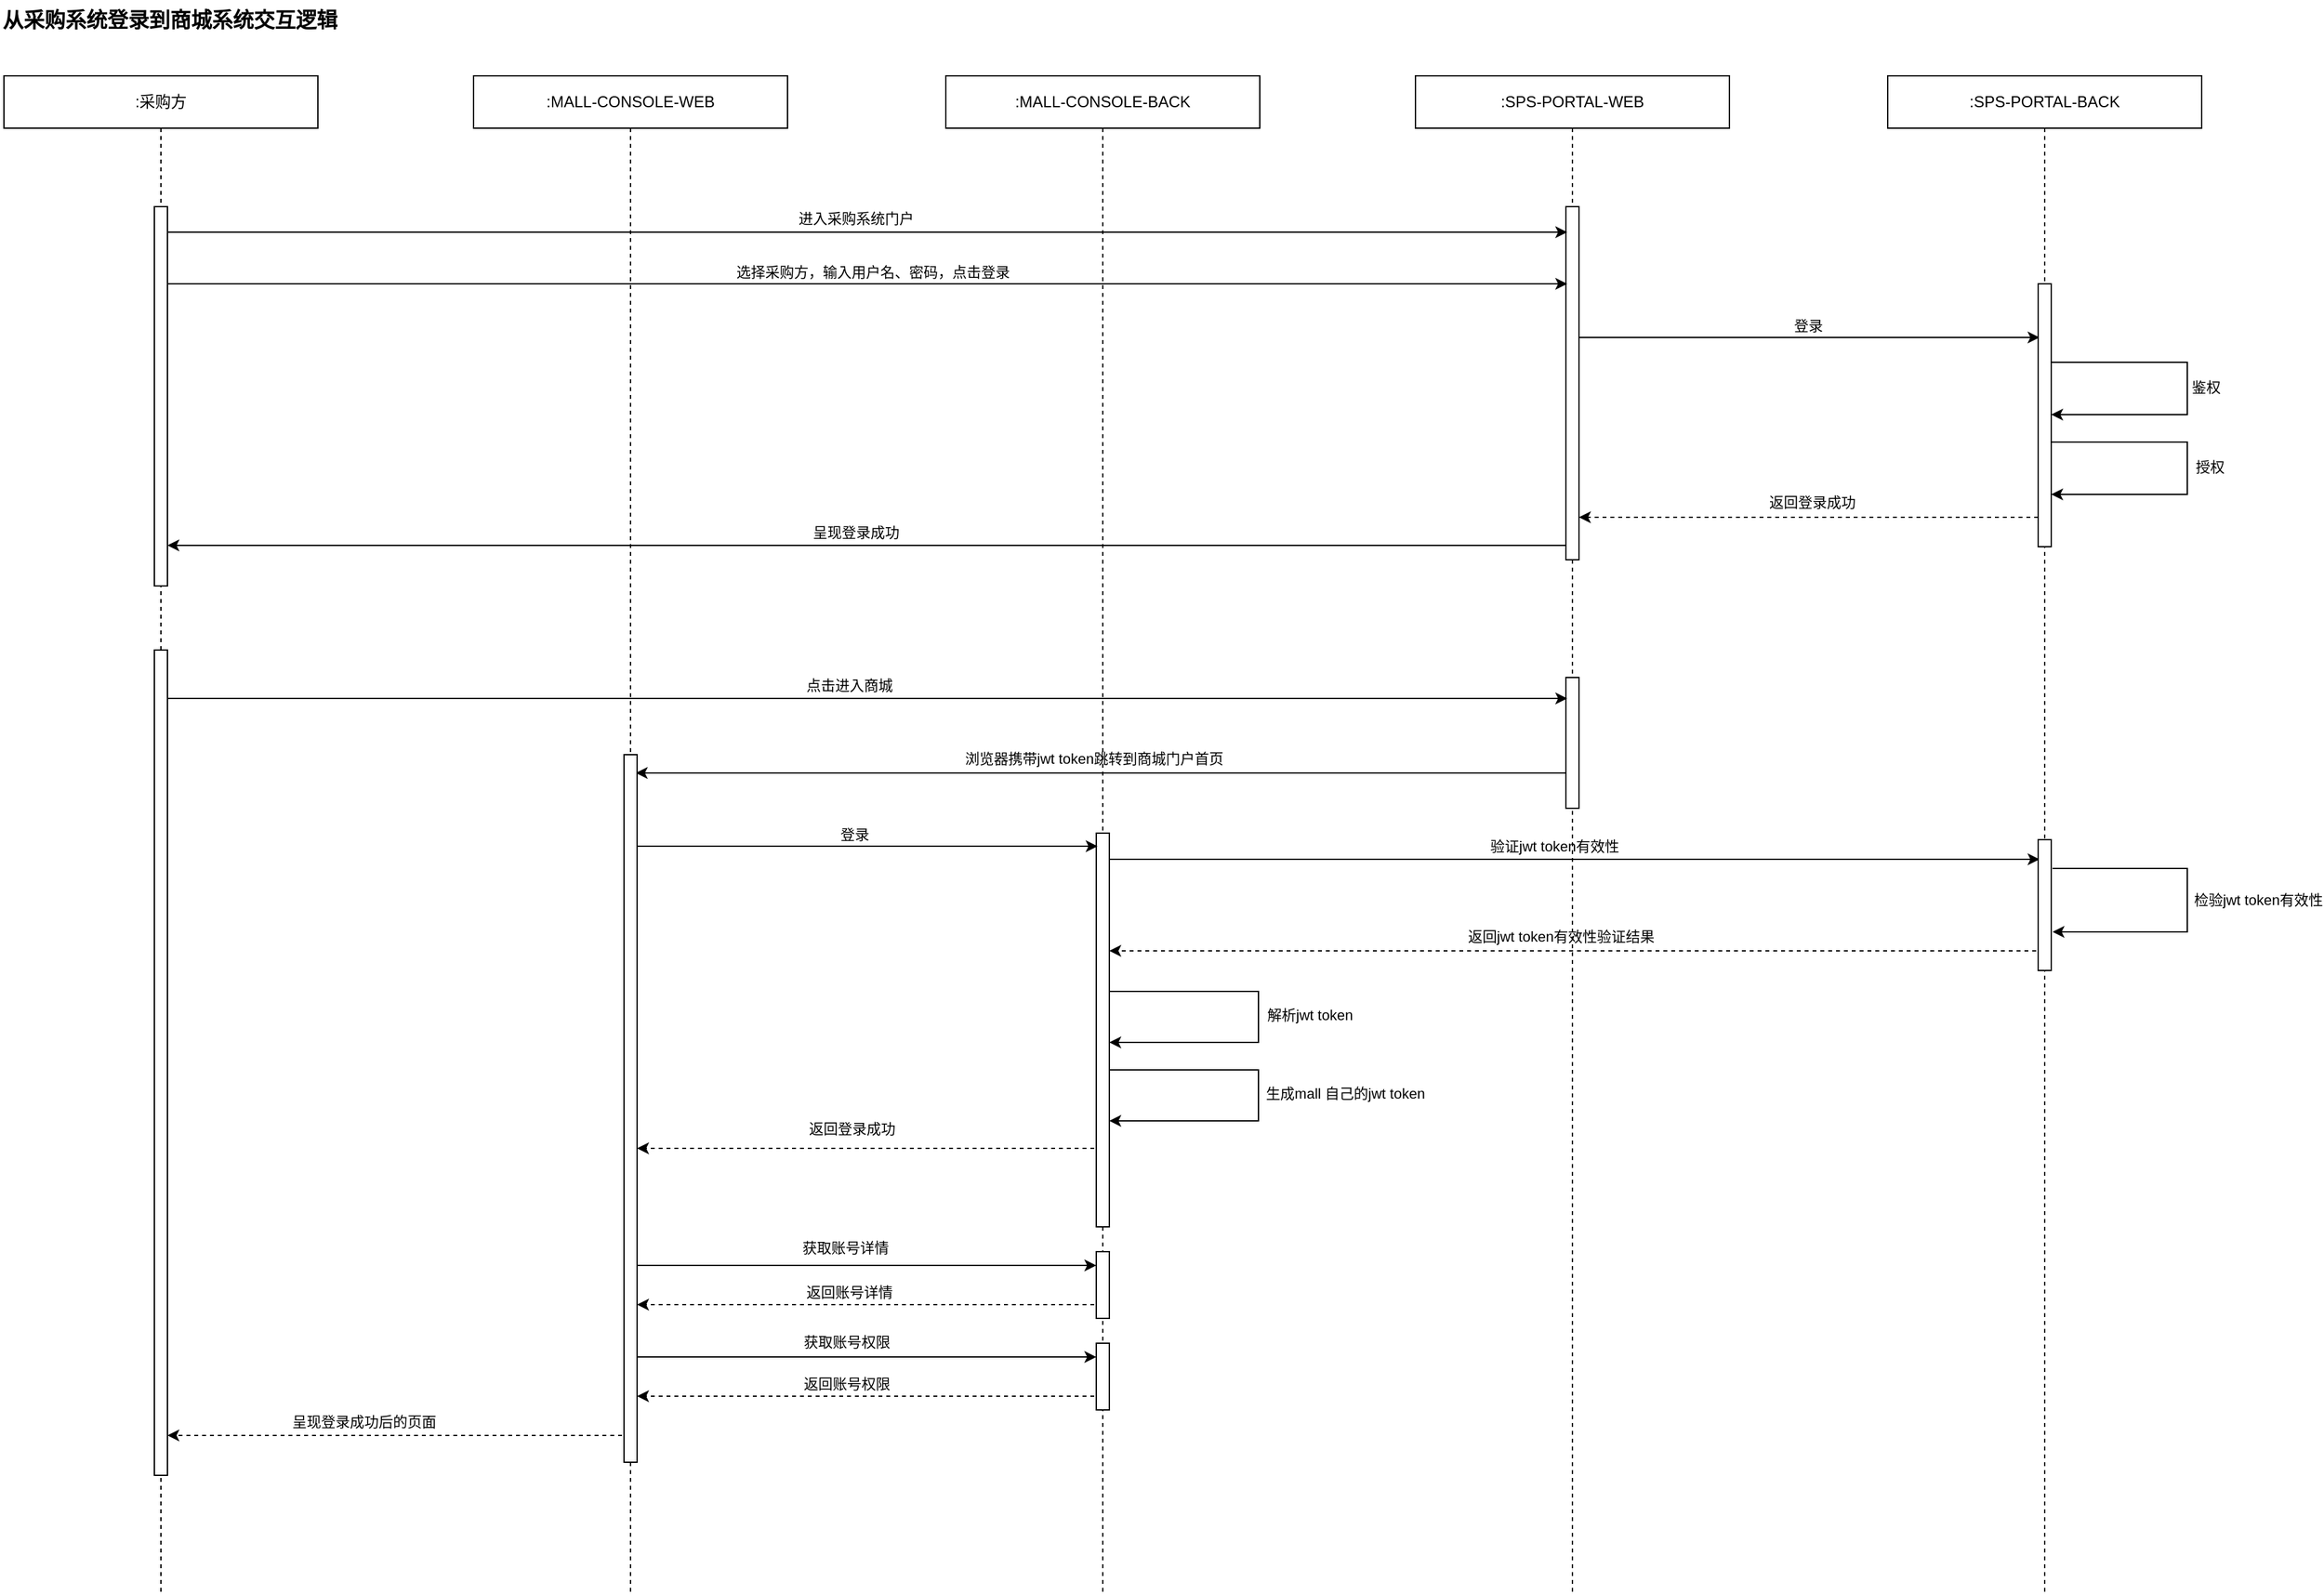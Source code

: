 <mxfile version="21.3.2" type="github">
  <diagram name="0001" id="y2zCg2tqc-IcQTNm7M6H">
    <mxGraphModel dx="1420" dy="749" grid="1" gridSize="10" guides="1" tooltips="1" connect="1" arrows="1" fold="1" page="1" pageScale="1" pageWidth="1169" pageHeight="827" math="0" shadow="0">
      <root>
        <mxCell id="sdHGfgtrLrPXHbDimJ2l-0" />
        <mxCell id="sdHGfgtrLrPXHbDimJ2l-1" parent="sdHGfgtrLrPXHbDimJ2l-0" />
        <mxCell id="sdHGfgtrLrPXHbDimJ2l-2" value="" style="edgeStyle=elbowEdgeStyle;rounded=0;orthogonalLoop=1;jettySize=auto;html=1;elbow=vertical;curved=0;labelBackgroundColor=none;fontColor=default;" edge="1" parent="sdHGfgtrLrPXHbDimJ2l-1" source="sdHGfgtrLrPXHbDimJ2l-10">
          <mxGeometry relative="1" as="geometry">
            <mxPoint x="1637" y="680" as="targetPoint" />
          </mxGeometry>
        </mxCell>
        <mxCell id="sdHGfgtrLrPXHbDimJ2l-3" value="验证jwt token有效性" style="edgeLabel;html=1;align=center;verticalAlign=middle;resizable=0;points=[];rounded=0;labelBackgroundColor=none;" vertex="1" connectable="0" parent="sdHGfgtrLrPXHbDimJ2l-2">
          <mxGeometry x="-0.084" y="-1" relative="1" as="geometry">
            <mxPoint x="17" y="-11" as="offset" />
          </mxGeometry>
        </mxCell>
        <mxCell id="sdHGfgtrLrPXHbDimJ2l-4" value="" style="edgeStyle=elbowEdgeStyle;rounded=0;orthogonalLoop=1;jettySize=auto;html=1;elbow=vertical;curved=0;dashed=1;labelBackgroundColor=none;fontColor=default;" edge="1" parent="sdHGfgtrLrPXHbDimJ2l-1" source="sdHGfgtrLrPXHbDimJ2l-10">
          <mxGeometry relative="1" as="geometry">
            <mxPoint x="565" y="901" as="targetPoint" />
          </mxGeometry>
        </mxCell>
        <mxCell id="sdHGfgtrLrPXHbDimJ2l-5" value="返回登录成功" style="edgeLabel;html=1;align=center;verticalAlign=middle;resizable=0;points=[];rounded=0;labelBackgroundColor=none;" vertex="1" connectable="0" parent="sdHGfgtrLrPXHbDimJ2l-4">
          <mxGeometry x="0.077" y="-1" relative="1" as="geometry">
            <mxPoint y="-14" as="offset" />
          </mxGeometry>
        </mxCell>
        <mxCell id="sdHGfgtrLrPXHbDimJ2l-6" value="" style="edgeStyle=elbowEdgeStyle;rounded=0;orthogonalLoop=1;jettySize=auto;html=1;elbow=vertical;curved=0;dashed=1;labelBackgroundColor=none;fontColor=default;" edge="1" parent="sdHGfgtrLrPXHbDimJ2l-1" source="sdHGfgtrLrPXHbDimJ2l-10">
          <mxGeometry relative="1" as="geometry">
            <mxPoint x="565" y="1020.333" as="targetPoint" />
          </mxGeometry>
        </mxCell>
        <mxCell id="sdHGfgtrLrPXHbDimJ2l-7" value="返回账号详情" style="edgeLabel;html=1;align=center;verticalAlign=middle;resizable=0;points=[];rounded=0;labelBackgroundColor=none;" vertex="1" connectable="0" parent="sdHGfgtrLrPXHbDimJ2l-6">
          <mxGeometry x="0.141" relative="1" as="geometry">
            <mxPoint x="9" y="-10" as="offset" />
          </mxGeometry>
        </mxCell>
        <mxCell id="sdHGfgtrLrPXHbDimJ2l-8" value="" style="edgeStyle=elbowEdgeStyle;rounded=0;orthogonalLoop=1;jettySize=auto;html=1;elbow=vertical;curved=0;dashed=1;labelBackgroundColor=none;fontColor=default;" edge="1" parent="sdHGfgtrLrPXHbDimJ2l-1" source="sdHGfgtrLrPXHbDimJ2l-10">
          <mxGeometry relative="1" as="geometry">
            <mxPoint x="565" y="1090.333" as="targetPoint" />
          </mxGeometry>
        </mxCell>
        <mxCell id="sdHGfgtrLrPXHbDimJ2l-9" value="返回账号权限" style="edgeLabel;html=1;align=center;verticalAlign=middle;resizable=0;points=[];rounded=0;labelBackgroundColor=none;" vertex="1" connectable="0" parent="sdHGfgtrLrPXHbDimJ2l-8">
          <mxGeometry x="0.149" y="1" relative="1" as="geometry">
            <mxPoint x="9" y="-11" as="offset" />
          </mxGeometry>
        </mxCell>
        <mxCell id="sdHGfgtrLrPXHbDimJ2l-10" value=":MALL-CONSOLE-BACK" style="shape=umlLifeline;perimeter=lifelinePerimeter;whiteSpace=wrap;html=1;container=1;dropTarget=0;collapsible=0;recursiveResize=0;outlineConnect=0;portConstraint=eastwest;newEdgeStyle={&quot;edgeStyle&quot;:&quot;elbowEdgeStyle&quot;,&quot;elbow&quot;:&quot;vertical&quot;,&quot;curved&quot;:0,&quot;rounded&quot;:0};rounded=0;labelBackgroundColor=none;" vertex="1" parent="sdHGfgtrLrPXHbDimJ2l-1">
          <mxGeometry x="801" y="81" width="240" height="1160" as="geometry" />
        </mxCell>
        <mxCell id="sdHGfgtrLrPXHbDimJ2l-11" value="" style="html=1;points=[];perimeter=orthogonalPerimeter;outlineConnect=0;targetShapes=umlLifeline;portConstraint=eastwest;newEdgeStyle={&quot;edgeStyle&quot;:&quot;elbowEdgeStyle&quot;,&quot;elbow&quot;:&quot;vertical&quot;,&quot;curved&quot;:0,&quot;rounded&quot;:0};rounded=0;labelBackgroundColor=none;" vertex="1" parent="sdHGfgtrLrPXHbDimJ2l-10">
          <mxGeometry x="115" y="579" width="10" height="301" as="geometry" />
        </mxCell>
        <mxCell id="sdHGfgtrLrPXHbDimJ2l-12" value="" style="edgeStyle=orthogonalEdgeStyle;rounded=0;orthogonalLoop=1;jettySize=auto;html=1;labelBackgroundColor=none;fontColor=default;" edge="1" parent="sdHGfgtrLrPXHbDimJ2l-10" source="sdHGfgtrLrPXHbDimJ2l-11" target="sdHGfgtrLrPXHbDimJ2l-11">
          <mxGeometry relative="1" as="geometry">
            <mxPoint x="125" y="700" as="sourcePoint" />
            <mxPoint x="125" y="760" as="targetPoint" />
            <Array as="points">
              <mxPoint x="239" y="700" />
              <mxPoint x="239" y="739" />
            </Array>
          </mxGeometry>
        </mxCell>
        <mxCell id="sdHGfgtrLrPXHbDimJ2l-13" value="解析jwt token" style="edgeLabel;html=1;align=center;verticalAlign=middle;resizable=0;points=[];rounded=0;labelBackgroundColor=none;" vertex="1" connectable="0" parent="sdHGfgtrLrPXHbDimJ2l-12">
          <mxGeometry x="-0.051" relative="1" as="geometry">
            <mxPoint x="39" y="5" as="offset" />
          </mxGeometry>
        </mxCell>
        <mxCell id="sdHGfgtrLrPXHbDimJ2l-14" value="" style="edgeStyle=orthogonalEdgeStyle;rounded=0;orthogonalLoop=1;jettySize=auto;html=1;labelBackgroundColor=none;fontColor=default;" edge="1" parent="sdHGfgtrLrPXHbDimJ2l-10">
          <mxGeometry relative="1" as="geometry">
            <mxPoint x="125" y="760" as="sourcePoint" />
            <mxPoint x="125" y="799" as="targetPoint" />
            <Array as="points">
              <mxPoint x="239" y="760" />
              <mxPoint x="239" y="799" />
            </Array>
          </mxGeometry>
        </mxCell>
        <mxCell id="sdHGfgtrLrPXHbDimJ2l-15" value="生成mall 自己的jwt token" style="edgeLabel;html=1;align=center;verticalAlign=middle;resizable=0;points=[];rounded=0;labelBackgroundColor=none;" vertex="1" connectable="0" parent="sdHGfgtrLrPXHbDimJ2l-14">
          <mxGeometry x="-0.051" relative="1" as="geometry">
            <mxPoint x="66" y="5" as="offset" />
          </mxGeometry>
        </mxCell>
        <mxCell id="sdHGfgtrLrPXHbDimJ2l-16" value="" style="html=1;points=[];perimeter=orthogonalPerimeter;outlineConnect=0;targetShapes=umlLifeline;portConstraint=eastwest;newEdgeStyle={&quot;edgeStyle&quot;:&quot;elbowEdgeStyle&quot;,&quot;elbow&quot;:&quot;vertical&quot;,&quot;curved&quot;:0,&quot;rounded&quot;:0};rounded=0;labelBackgroundColor=none;" vertex="1" parent="sdHGfgtrLrPXHbDimJ2l-10">
          <mxGeometry x="115" y="899" width="10" height="51" as="geometry" />
        </mxCell>
        <mxCell id="sdHGfgtrLrPXHbDimJ2l-17" value="" style="html=1;points=[];perimeter=orthogonalPerimeter;outlineConnect=0;targetShapes=umlLifeline;portConstraint=eastwest;newEdgeStyle={&quot;edgeStyle&quot;:&quot;elbowEdgeStyle&quot;,&quot;elbow&quot;:&quot;vertical&quot;,&quot;curved&quot;:0,&quot;rounded&quot;:0};rounded=0;labelBackgroundColor=none;" vertex="1" parent="sdHGfgtrLrPXHbDimJ2l-10">
          <mxGeometry x="115" y="969" width="10" height="51" as="geometry" />
        </mxCell>
        <mxCell id="sdHGfgtrLrPXHbDimJ2l-18" value="" style="edgeStyle=elbowEdgeStyle;rounded=0;orthogonalLoop=1;jettySize=auto;html=1;elbow=vertical;curved=0;labelBackgroundColor=none;fontColor=default;" edge="1" parent="sdHGfgtrLrPXHbDimJ2l-1">
          <mxGeometry relative="1" as="geometry">
            <mxPoint x="1279.5" y="281" as="sourcePoint" />
            <mxPoint x="1637" y="280.8" as="targetPoint" />
          </mxGeometry>
        </mxCell>
        <mxCell id="sdHGfgtrLrPXHbDimJ2l-19" value="登录" style="edgeLabel;html=1;align=center;verticalAlign=middle;resizable=0;points=[];rounded=0;labelBackgroundColor=none;" vertex="1" connectable="0" parent="sdHGfgtrLrPXHbDimJ2l-18">
          <mxGeometry x="-0.046" relative="1" as="geometry">
            <mxPoint x="10" y="-9" as="offset" />
          </mxGeometry>
        </mxCell>
        <mxCell id="sdHGfgtrLrPXHbDimJ2l-20" value="" style="edgeStyle=elbowEdgeStyle;rounded=0;orthogonalLoop=1;jettySize=auto;html=1;elbow=vertical;curved=0;labelBackgroundColor=none;fontColor=default;" edge="1" parent="sdHGfgtrLrPXHbDimJ2l-1" source="sdHGfgtrLrPXHbDimJ2l-24">
          <mxGeometry relative="1" as="geometry">
            <mxPoint x="206" y="440" as="targetPoint" />
          </mxGeometry>
        </mxCell>
        <mxCell id="sdHGfgtrLrPXHbDimJ2l-21" value="呈现登录成功" style="edgeLabel;html=1;align=center;verticalAlign=middle;resizable=0;points=[];rounded=0;labelBackgroundColor=none;" vertex="1" connectable="0" parent="sdHGfgtrLrPXHbDimJ2l-20">
          <mxGeometry x="0.076" y="2" relative="1" as="geometry">
            <mxPoint x="30" y="-12" as="offset" />
          </mxGeometry>
        </mxCell>
        <mxCell id="sdHGfgtrLrPXHbDimJ2l-22" value="" style="edgeStyle=elbowEdgeStyle;rounded=0;orthogonalLoop=1;jettySize=auto;html=1;elbow=vertical;curved=0;labelBackgroundColor=none;fontColor=default;" edge="1" parent="sdHGfgtrLrPXHbDimJ2l-1" source="sdHGfgtrLrPXHbDimJ2l-24">
          <mxGeometry relative="1" as="geometry">
            <mxPoint x="564" y="614" as="targetPoint" />
          </mxGeometry>
        </mxCell>
        <mxCell id="sdHGfgtrLrPXHbDimJ2l-23" value="浏览器携带jwt token跳转到商城门户首页" style="edgeLabel;html=1;align=center;verticalAlign=middle;resizable=0;points=[];rounded=0;labelBackgroundColor=none;" vertex="1" connectable="0" parent="sdHGfgtrLrPXHbDimJ2l-22">
          <mxGeometry x="0.078" y="1" relative="1" as="geometry">
            <mxPoint x="20" y="-12" as="offset" />
          </mxGeometry>
        </mxCell>
        <mxCell id="sdHGfgtrLrPXHbDimJ2l-24" value=":SPS-PORTAL-WEB" style="shape=umlLifeline;perimeter=lifelinePerimeter;whiteSpace=wrap;html=1;container=1;dropTarget=0;collapsible=0;recursiveResize=0;outlineConnect=0;portConstraint=eastwest;newEdgeStyle={&quot;edgeStyle&quot;:&quot;elbowEdgeStyle&quot;,&quot;elbow&quot;:&quot;vertical&quot;,&quot;curved&quot;:0,&quot;rounded&quot;:0};rounded=0;labelBackgroundColor=none;" vertex="1" parent="sdHGfgtrLrPXHbDimJ2l-1">
          <mxGeometry x="1160" y="81" width="240" height="1160" as="geometry" />
        </mxCell>
        <mxCell id="sdHGfgtrLrPXHbDimJ2l-25" value="" style="html=1;points=[];perimeter=orthogonalPerimeter;outlineConnect=0;targetShapes=umlLifeline;portConstraint=eastwest;newEdgeStyle={&quot;edgeStyle&quot;:&quot;elbowEdgeStyle&quot;,&quot;elbow&quot;:&quot;vertical&quot;,&quot;curved&quot;:0,&quot;rounded&quot;:0};rounded=0;labelBackgroundColor=none;" vertex="1" parent="sdHGfgtrLrPXHbDimJ2l-24">
          <mxGeometry x="115" y="100" width="10" height="270" as="geometry" />
        </mxCell>
        <mxCell id="sdHGfgtrLrPXHbDimJ2l-26" value="" style="html=1;points=[];perimeter=orthogonalPerimeter;outlineConnect=0;targetShapes=umlLifeline;portConstraint=eastwest;newEdgeStyle={&quot;edgeStyle&quot;:&quot;elbowEdgeStyle&quot;,&quot;elbow&quot;:&quot;vertical&quot;,&quot;curved&quot;:0,&quot;rounded&quot;:0};rounded=0;labelBackgroundColor=none;" vertex="1" parent="sdHGfgtrLrPXHbDimJ2l-24">
          <mxGeometry x="115" y="460" width="10" height="100" as="geometry" />
        </mxCell>
        <mxCell id="sdHGfgtrLrPXHbDimJ2l-27" value="" style="edgeStyle=orthogonalEdgeStyle;rounded=0;orthogonalLoop=1;jettySize=auto;html=1;elbow=vertical;labelBackgroundColor=none;fontColor=default;" edge="1" parent="sdHGfgtrLrPXHbDimJ2l-1">
          <mxGeometry relative="1" as="geometry">
            <mxPoint x="1644.7" y="298.04" as="sourcePoint" />
            <mxPoint x="1646" y="340" as="targetPoint" />
            <Array as="points">
              <mxPoint x="1645" y="300" />
              <mxPoint x="1750" y="300" />
              <mxPoint x="1750" y="340" />
            </Array>
          </mxGeometry>
        </mxCell>
        <mxCell id="sdHGfgtrLrPXHbDimJ2l-28" value="鉴权" style="edgeLabel;html=1;align=center;verticalAlign=middle;resizable=0;points=[];rounded=0;labelBackgroundColor=none;" vertex="1" connectable="0" parent="sdHGfgtrLrPXHbDimJ2l-27">
          <mxGeometry x="-0.573" y="1" relative="1" as="geometry">
            <mxPoint x="68" y="20" as="offset" />
          </mxGeometry>
        </mxCell>
        <mxCell id="sdHGfgtrLrPXHbDimJ2l-29" value="" style="edgeStyle=elbowEdgeStyle;rounded=0;orthogonalLoop=1;jettySize=auto;html=1;elbow=vertical;curved=0;dashed=1;labelBackgroundColor=none;fontColor=default;" edge="1" parent="sdHGfgtrLrPXHbDimJ2l-1" source="sdHGfgtrLrPXHbDimJ2l-31">
          <mxGeometry relative="1" as="geometry">
            <mxPoint x="926" y="750" as="targetPoint" />
          </mxGeometry>
        </mxCell>
        <mxCell id="sdHGfgtrLrPXHbDimJ2l-30" value="返回jwt token有效性验证结果" style="edgeLabel;html=1;align=center;verticalAlign=middle;resizable=0;points=[];rounded=0;labelBackgroundColor=none;" vertex="1" connectable="0" parent="sdHGfgtrLrPXHbDimJ2l-29">
          <mxGeometry x="0.076" y="3" relative="1" as="geometry">
            <mxPoint x="15" y="-14" as="offset" />
          </mxGeometry>
        </mxCell>
        <mxCell id="sdHGfgtrLrPXHbDimJ2l-31" value=":SPS-PORTAL-BACK" style="shape=umlLifeline;perimeter=lifelinePerimeter;whiteSpace=wrap;html=1;container=1;dropTarget=0;collapsible=0;recursiveResize=0;outlineConnect=0;portConstraint=eastwest;newEdgeStyle={&quot;edgeStyle&quot;:&quot;elbowEdgeStyle&quot;,&quot;elbow&quot;:&quot;vertical&quot;,&quot;curved&quot;:0,&quot;rounded&quot;:0};rounded=0;labelBackgroundColor=none;" vertex="1" parent="sdHGfgtrLrPXHbDimJ2l-1">
          <mxGeometry x="1521" y="81" width="240" height="1160" as="geometry" />
        </mxCell>
        <mxCell id="sdHGfgtrLrPXHbDimJ2l-32" value="" style="html=1;points=[];perimeter=orthogonalPerimeter;outlineConnect=0;targetShapes=umlLifeline;portConstraint=eastwest;newEdgeStyle={&quot;edgeStyle&quot;:&quot;elbowEdgeStyle&quot;,&quot;elbow&quot;:&quot;vertical&quot;,&quot;curved&quot;:0,&quot;rounded&quot;:0};rounded=0;labelBackgroundColor=none;" vertex="1" parent="sdHGfgtrLrPXHbDimJ2l-31">
          <mxGeometry x="115" y="159" width="10" height="201" as="geometry" />
        </mxCell>
        <mxCell id="sdHGfgtrLrPXHbDimJ2l-33" value="" style="edgeStyle=orthogonalEdgeStyle;rounded=0;orthogonalLoop=1;jettySize=auto;html=1;elbow=vertical;labelBackgroundColor=none;fontColor=default;" edge="1" parent="sdHGfgtrLrPXHbDimJ2l-31">
          <mxGeometry relative="1" as="geometry">
            <mxPoint x="125" y="280" as="sourcePoint" />
            <mxPoint x="125" y="320" as="targetPoint" />
            <Array as="points">
              <mxPoint x="229" y="280" />
              <mxPoint x="229" y="320" />
            </Array>
          </mxGeometry>
        </mxCell>
        <mxCell id="sdHGfgtrLrPXHbDimJ2l-34" value="授权" style="edgeLabel;html=1;align=center;verticalAlign=middle;resizable=0;points=[];rounded=0;labelBackgroundColor=none;" vertex="1" connectable="0" parent="sdHGfgtrLrPXHbDimJ2l-33">
          <mxGeometry x="-0.065" relative="1" as="geometry">
            <mxPoint x="17" y="7" as="offset" />
          </mxGeometry>
        </mxCell>
        <mxCell id="sdHGfgtrLrPXHbDimJ2l-35" value="" style="html=1;points=[];perimeter=orthogonalPerimeter;outlineConnect=0;targetShapes=umlLifeline;portConstraint=eastwest;newEdgeStyle={&quot;edgeStyle&quot;:&quot;elbowEdgeStyle&quot;,&quot;elbow&quot;:&quot;vertical&quot;,&quot;curved&quot;:0,&quot;rounded&quot;:0};rounded=0;labelBackgroundColor=none;" vertex="1" parent="sdHGfgtrLrPXHbDimJ2l-31">
          <mxGeometry x="115" y="584" width="10" height="100" as="geometry" />
        </mxCell>
        <mxCell id="sdHGfgtrLrPXHbDimJ2l-36" value="" style="edgeStyle=orthogonalEdgeStyle;rounded=0;orthogonalLoop=1;jettySize=auto;html=1;elbow=vertical;entryX=1.1;entryY=0.705;entryDx=0;entryDy=0;entryPerimeter=0;exitX=1.1;exitY=0.22;exitDx=0;exitDy=0;exitPerimeter=0;labelBackgroundColor=none;fontColor=default;" edge="1" parent="sdHGfgtrLrPXHbDimJ2l-31" source="sdHGfgtrLrPXHbDimJ2l-35" target="sdHGfgtrLrPXHbDimJ2l-35">
          <mxGeometry relative="1" as="geometry">
            <mxPoint x="159" y="609" as="sourcePoint" />
            <mxPoint x="359" y="619" as="targetPoint" />
            <Array as="points">
              <mxPoint x="229" y="606" />
              <mxPoint x="229" y="655" />
            </Array>
          </mxGeometry>
        </mxCell>
        <mxCell id="sdHGfgtrLrPXHbDimJ2l-37" value="检验jwt token有效性" style="edgeLabel;html=1;align=center;verticalAlign=middle;resizable=0;points=[];rounded=0;labelBackgroundColor=none;" vertex="1" connectable="0" parent="sdHGfgtrLrPXHbDimJ2l-36">
          <mxGeometry x="-0.073" y="1" relative="1" as="geometry">
            <mxPoint x="53" y="9" as="offset" />
          </mxGeometry>
        </mxCell>
        <mxCell id="sdHGfgtrLrPXHbDimJ2l-38" value="" style="edgeStyle=elbowEdgeStyle;rounded=0;orthogonalLoop=1;jettySize=auto;html=1;elbow=vertical;curved=0;labelBackgroundColor=none;fontColor=default;" edge="1" parent="sdHGfgtrLrPXHbDimJ2l-1" source="sdHGfgtrLrPXHbDimJ2l-44">
          <mxGeometry relative="1" as="geometry">
            <mxPoint x="1276" y="200.333" as="targetPoint" />
          </mxGeometry>
        </mxCell>
        <mxCell id="sdHGfgtrLrPXHbDimJ2l-39" value="进入采购系统门户" style="edgeLabel;html=1;align=center;verticalAlign=middle;resizable=0;points=[];rounded=0;labelBackgroundColor=none;" vertex="1" connectable="0" parent="sdHGfgtrLrPXHbDimJ2l-38">
          <mxGeometry x="-0.144" y="-1" relative="1" as="geometry">
            <mxPoint x="71" y="-12" as="offset" />
          </mxGeometry>
        </mxCell>
        <mxCell id="sdHGfgtrLrPXHbDimJ2l-40" value="" style="edgeStyle=elbowEdgeStyle;rounded=0;orthogonalLoop=1;jettySize=auto;html=1;elbow=vertical;curved=0;labelBackgroundColor=none;fontColor=default;" edge="1" parent="sdHGfgtrLrPXHbDimJ2l-1">
          <mxGeometry relative="1" as="geometry">
            <mxPoint x="200.5" y="240" as="sourcePoint" />
            <mxPoint x="1276" y="239.8" as="targetPoint" />
          </mxGeometry>
        </mxCell>
        <mxCell id="sdHGfgtrLrPXHbDimJ2l-41" value="选择采购方，输入用户名、密码，点击登录" style="edgeLabel;html=1;align=center;verticalAlign=middle;resizable=0;points=[];rounded=0;labelBackgroundColor=none;" vertex="1" connectable="0" parent="sdHGfgtrLrPXHbDimJ2l-40">
          <mxGeometry x="0.011" y="-1" relative="1" as="geometry">
            <mxPoint y="-10" as="offset" />
          </mxGeometry>
        </mxCell>
        <mxCell id="sdHGfgtrLrPXHbDimJ2l-42" value="" style="edgeStyle=elbowEdgeStyle;rounded=0;orthogonalLoop=1;jettySize=auto;html=1;elbow=vertical;curved=0;labelBackgroundColor=none;fontColor=default;" edge="1" parent="sdHGfgtrLrPXHbDimJ2l-1" source="sdHGfgtrLrPXHbDimJ2l-44">
          <mxGeometry relative="1" as="geometry">
            <mxPoint x="1276" y="557" as="targetPoint" />
          </mxGeometry>
        </mxCell>
        <mxCell id="sdHGfgtrLrPXHbDimJ2l-43" value="点击进入商城" style="edgeLabel;html=1;align=center;verticalAlign=middle;resizable=0;points=[];rounded=0;labelBackgroundColor=none;" vertex="1" connectable="0" parent="sdHGfgtrLrPXHbDimJ2l-42">
          <mxGeometry x="-0.021" y="2" relative="1" as="geometry">
            <mxPoint y="-8" as="offset" />
          </mxGeometry>
        </mxCell>
        <mxCell id="sdHGfgtrLrPXHbDimJ2l-44" value=":采购方" style="shape=umlLifeline;perimeter=lifelinePerimeter;whiteSpace=wrap;html=1;container=1;dropTarget=0;collapsible=0;recursiveResize=0;outlineConnect=0;portConstraint=eastwest;newEdgeStyle={&quot;edgeStyle&quot;:&quot;elbowEdgeStyle&quot;,&quot;elbow&quot;:&quot;vertical&quot;,&quot;curved&quot;:0,&quot;rounded&quot;:0};rounded=0;labelBackgroundColor=none;" vertex="1" parent="sdHGfgtrLrPXHbDimJ2l-1">
          <mxGeometry x="81" y="81" width="240" height="1160" as="geometry" />
        </mxCell>
        <mxCell id="sdHGfgtrLrPXHbDimJ2l-45" value="" style="html=1;points=[];perimeter=orthogonalPerimeter;outlineConnect=0;targetShapes=umlLifeline;portConstraint=eastwest;newEdgeStyle={&quot;edgeStyle&quot;:&quot;elbowEdgeStyle&quot;,&quot;elbow&quot;:&quot;vertical&quot;,&quot;curved&quot;:0,&quot;rounded&quot;:0};rounded=0;labelBackgroundColor=none;" vertex="1" parent="sdHGfgtrLrPXHbDimJ2l-44">
          <mxGeometry x="115" y="100" width="10" height="290" as="geometry" />
        </mxCell>
        <mxCell id="sdHGfgtrLrPXHbDimJ2l-46" value="" style="html=1;points=[];perimeter=orthogonalPerimeter;outlineConnect=0;targetShapes=umlLifeline;portConstraint=eastwest;newEdgeStyle={&quot;edgeStyle&quot;:&quot;elbowEdgeStyle&quot;,&quot;elbow&quot;:&quot;vertical&quot;,&quot;curved&quot;:0,&quot;rounded&quot;:0};rounded=0;labelBackgroundColor=none;" vertex="1" parent="sdHGfgtrLrPXHbDimJ2l-44">
          <mxGeometry x="115" y="439" width="10" height="631" as="geometry" />
        </mxCell>
        <mxCell id="sdHGfgtrLrPXHbDimJ2l-47" value="" style="edgeStyle=elbowEdgeStyle;rounded=0;orthogonalLoop=1;jettySize=auto;html=1;elbow=vertical;curved=0;labelBackgroundColor=none;fontColor=default;" edge="1" parent="sdHGfgtrLrPXHbDimJ2l-1" source="sdHGfgtrLrPXHbDimJ2l-55">
          <mxGeometry relative="1" as="geometry">
            <mxPoint x="917" y="670" as="targetPoint" />
          </mxGeometry>
        </mxCell>
        <mxCell id="sdHGfgtrLrPXHbDimJ2l-48" value="登录" style="edgeLabel;html=1;align=center;verticalAlign=middle;resizable=0;points=[];rounded=0;labelBackgroundColor=none;" vertex="1" connectable="0" parent="sdHGfgtrLrPXHbDimJ2l-47">
          <mxGeometry x="-0.102" y="1" relative="1" as="geometry">
            <mxPoint x="10" y="-8" as="offset" />
          </mxGeometry>
        </mxCell>
        <mxCell id="sdHGfgtrLrPXHbDimJ2l-49" value="" style="edgeStyle=elbowEdgeStyle;rounded=0;orthogonalLoop=1;jettySize=auto;html=1;elbow=vertical;curved=0;labelBackgroundColor=none;fontColor=default;" edge="1" parent="sdHGfgtrLrPXHbDimJ2l-1" source="sdHGfgtrLrPXHbDimJ2l-55">
          <mxGeometry relative="1" as="geometry">
            <mxPoint x="916" y="990.333" as="targetPoint" />
          </mxGeometry>
        </mxCell>
        <mxCell id="sdHGfgtrLrPXHbDimJ2l-50" value="获取账号详情" style="edgeLabel;html=1;align=center;verticalAlign=middle;resizable=0;points=[];rounded=0;labelBackgroundColor=none;" vertex="1" connectable="0" parent="sdHGfgtrLrPXHbDimJ2l-49">
          <mxGeometry x="-0.08" y="-1" relative="1" as="geometry">
            <mxPoint y="-15" as="offset" />
          </mxGeometry>
        </mxCell>
        <mxCell id="sdHGfgtrLrPXHbDimJ2l-51" value="" style="edgeStyle=elbowEdgeStyle;rounded=0;orthogonalLoop=1;jettySize=auto;html=1;elbow=vertical;curved=0;labelBackgroundColor=none;fontColor=default;" edge="1" parent="sdHGfgtrLrPXHbDimJ2l-1" source="sdHGfgtrLrPXHbDimJ2l-55">
          <mxGeometry relative="1" as="geometry">
            <mxPoint x="916" y="1060.333" as="targetPoint" />
          </mxGeometry>
        </mxCell>
        <mxCell id="sdHGfgtrLrPXHbDimJ2l-52" value="获取账号权限" style="edgeLabel;html=1;align=center;verticalAlign=middle;resizable=0;points=[];rounded=0;labelBackgroundColor=none;" vertex="1" connectable="0" parent="sdHGfgtrLrPXHbDimJ2l-51">
          <mxGeometry x="-0.091" y="2" relative="1" as="geometry">
            <mxPoint x="3" y="-10" as="offset" />
          </mxGeometry>
        </mxCell>
        <mxCell id="sdHGfgtrLrPXHbDimJ2l-53" value="" style="edgeStyle=elbowEdgeStyle;rounded=0;orthogonalLoop=1;jettySize=auto;html=1;elbow=vertical;curved=0;dashed=1;labelBackgroundColor=none;fontColor=default;" edge="1" parent="sdHGfgtrLrPXHbDimJ2l-1" source="sdHGfgtrLrPXHbDimJ2l-55">
          <mxGeometry relative="1" as="geometry">
            <mxPoint x="206" y="1120.333" as="targetPoint" />
          </mxGeometry>
        </mxCell>
        <mxCell id="sdHGfgtrLrPXHbDimJ2l-54" value="呈现登录成功后的页面" style="edgeLabel;html=1;align=center;verticalAlign=middle;resizable=0;points=[];rounded=0;labelBackgroundColor=none;" vertex="1" connectable="0" parent="sdHGfgtrLrPXHbDimJ2l-53">
          <mxGeometry x="0.153" y="-1" relative="1" as="geometry">
            <mxPoint y="-10" as="offset" />
          </mxGeometry>
        </mxCell>
        <mxCell id="sdHGfgtrLrPXHbDimJ2l-55" value=":MALL-CONSOLE-WEB" style="shape=umlLifeline;perimeter=lifelinePerimeter;whiteSpace=wrap;html=1;container=1;dropTarget=0;collapsible=0;recursiveResize=0;outlineConnect=0;portConstraint=eastwest;newEdgeStyle={&quot;edgeStyle&quot;:&quot;elbowEdgeStyle&quot;,&quot;elbow&quot;:&quot;vertical&quot;,&quot;curved&quot;:0,&quot;rounded&quot;:0};rounded=0;labelBackgroundColor=none;" vertex="1" parent="sdHGfgtrLrPXHbDimJ2l-1">
          <mxGeometry x="440" y="81" width="240" height="1160" as="geometry" />
        </mxCell>
        <mxCell id="sdHGfgtrLrPXHbDimJ2l-56" value="" style="html=1;points=[];perimeter=orthogonalPerimeter;outlineConnect=0;targetShapes=umlLifeline;portConstraint=eastwest;newEdgeStyle={&quot;edgeStyle&quot;:&quot;elbowEdgeStyle&quot;,&quot;elbow&quot;:&quot;vertical&quot;,&quot;curved&quot;:0,&quot;rounded&quot;:0};rounded=0;labelBackgroundColor=none;" vertex="1" parent="sdHGfgtrLrPXHbDimJ2l-55">
          <mxGeometry x="115" y="519" width="10" height="541" as="geometry" />
        </mxCell>
        <mxCell id="sdHGfgtrLrPXHbDimJ2l-57" value="&lt;b style=&quot;font-size: 16px;&quot;&gt;从采购系统登录到商城系统交互逻辑&lt;/b&gt;" style="text;html=1;align=left;verticalAlign=middle;resizable=0;points=[];autosize=1;strokeColor=none;fillColor=none;fontSize=16;rounded=0;labelBackgroundColor=none;" vertex="1" parent="sdHGfgtrLrPXHbDimJ2l-1">
          <mxGeometry x="78" y="23" width="280" height="30" as="geometry" />
        </mxCell>
        <mxCell id="sdHGfgtrLrPXHbDimJ2l-58" value="" style="edgeStyle=elbowEdgeStyle;rounded=0;orthogonalLoop=1;jettySize=auto;html=1;elbow=vertical;curved=0;dashed=1;labelBackgroundColor=none;fontColor=default;" edge="1" parent="sdHGfgtrLrPXHbDimJ2l-1">
          <mxGeometry relative="1" as="geometry">
            <mxPoint x="1636" y="418.5" as="sourcePoint" />
            <mxPoint x="1285" y="418.5" as="targetPoint" />
          </mxGeometry>
        </mxCell>
        <mxCell id="Ct9KBwBUNrYkTndv7am3-0" value="返回登录成功" style="edgeLabel;html=1;align=center;verticalAlign=middle;resizable=0;points=[];rounded=0;labelBackgroundColor=none;" vertex="1" connectable="0" parent="sdHGfgtrLrPXHbDimJ2l-58">
          <mxGeometry x="0.054" relative="1" as="geometry">
            <mxPoint x="12" y="-12" as="offset" />
          </mxGeometry>
        </mxCell>
      </root>
    </mxGraphModel>
  </diagram>
</mxfile>
